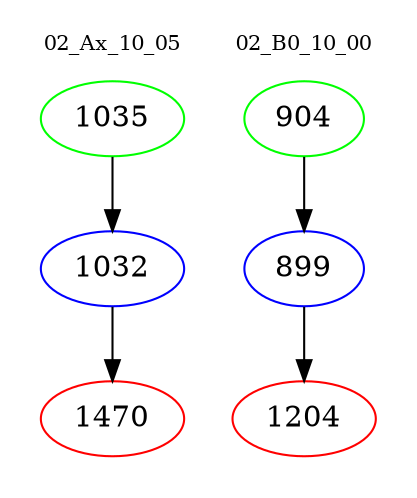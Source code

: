 digraph{
subgraph cluster_0 {
color = white
label = "02_Ax_10_05";
fontsize=10;
T0_1035 [label="1035", color="green"]
T0_1035 -> T0_1032 [color="black"]
T0_1032 [label="1032", color="blue"]
T0_1032 -> T0_1470 [color="black"]
T0_1470 [label="1470", color="red"]
}
subgraph cluster_1 {
color = white
label = "02_B0_10_00";
fontsize=10;
T1_904 [label="904", color="green"]
T1_904 -> T1_899 [color="black"]
T1_899 [label="899", color="blue"]
T1_899 -> T1_1204 [color="black"]
T1_1204 [label="1204", color="red"]
}
}
